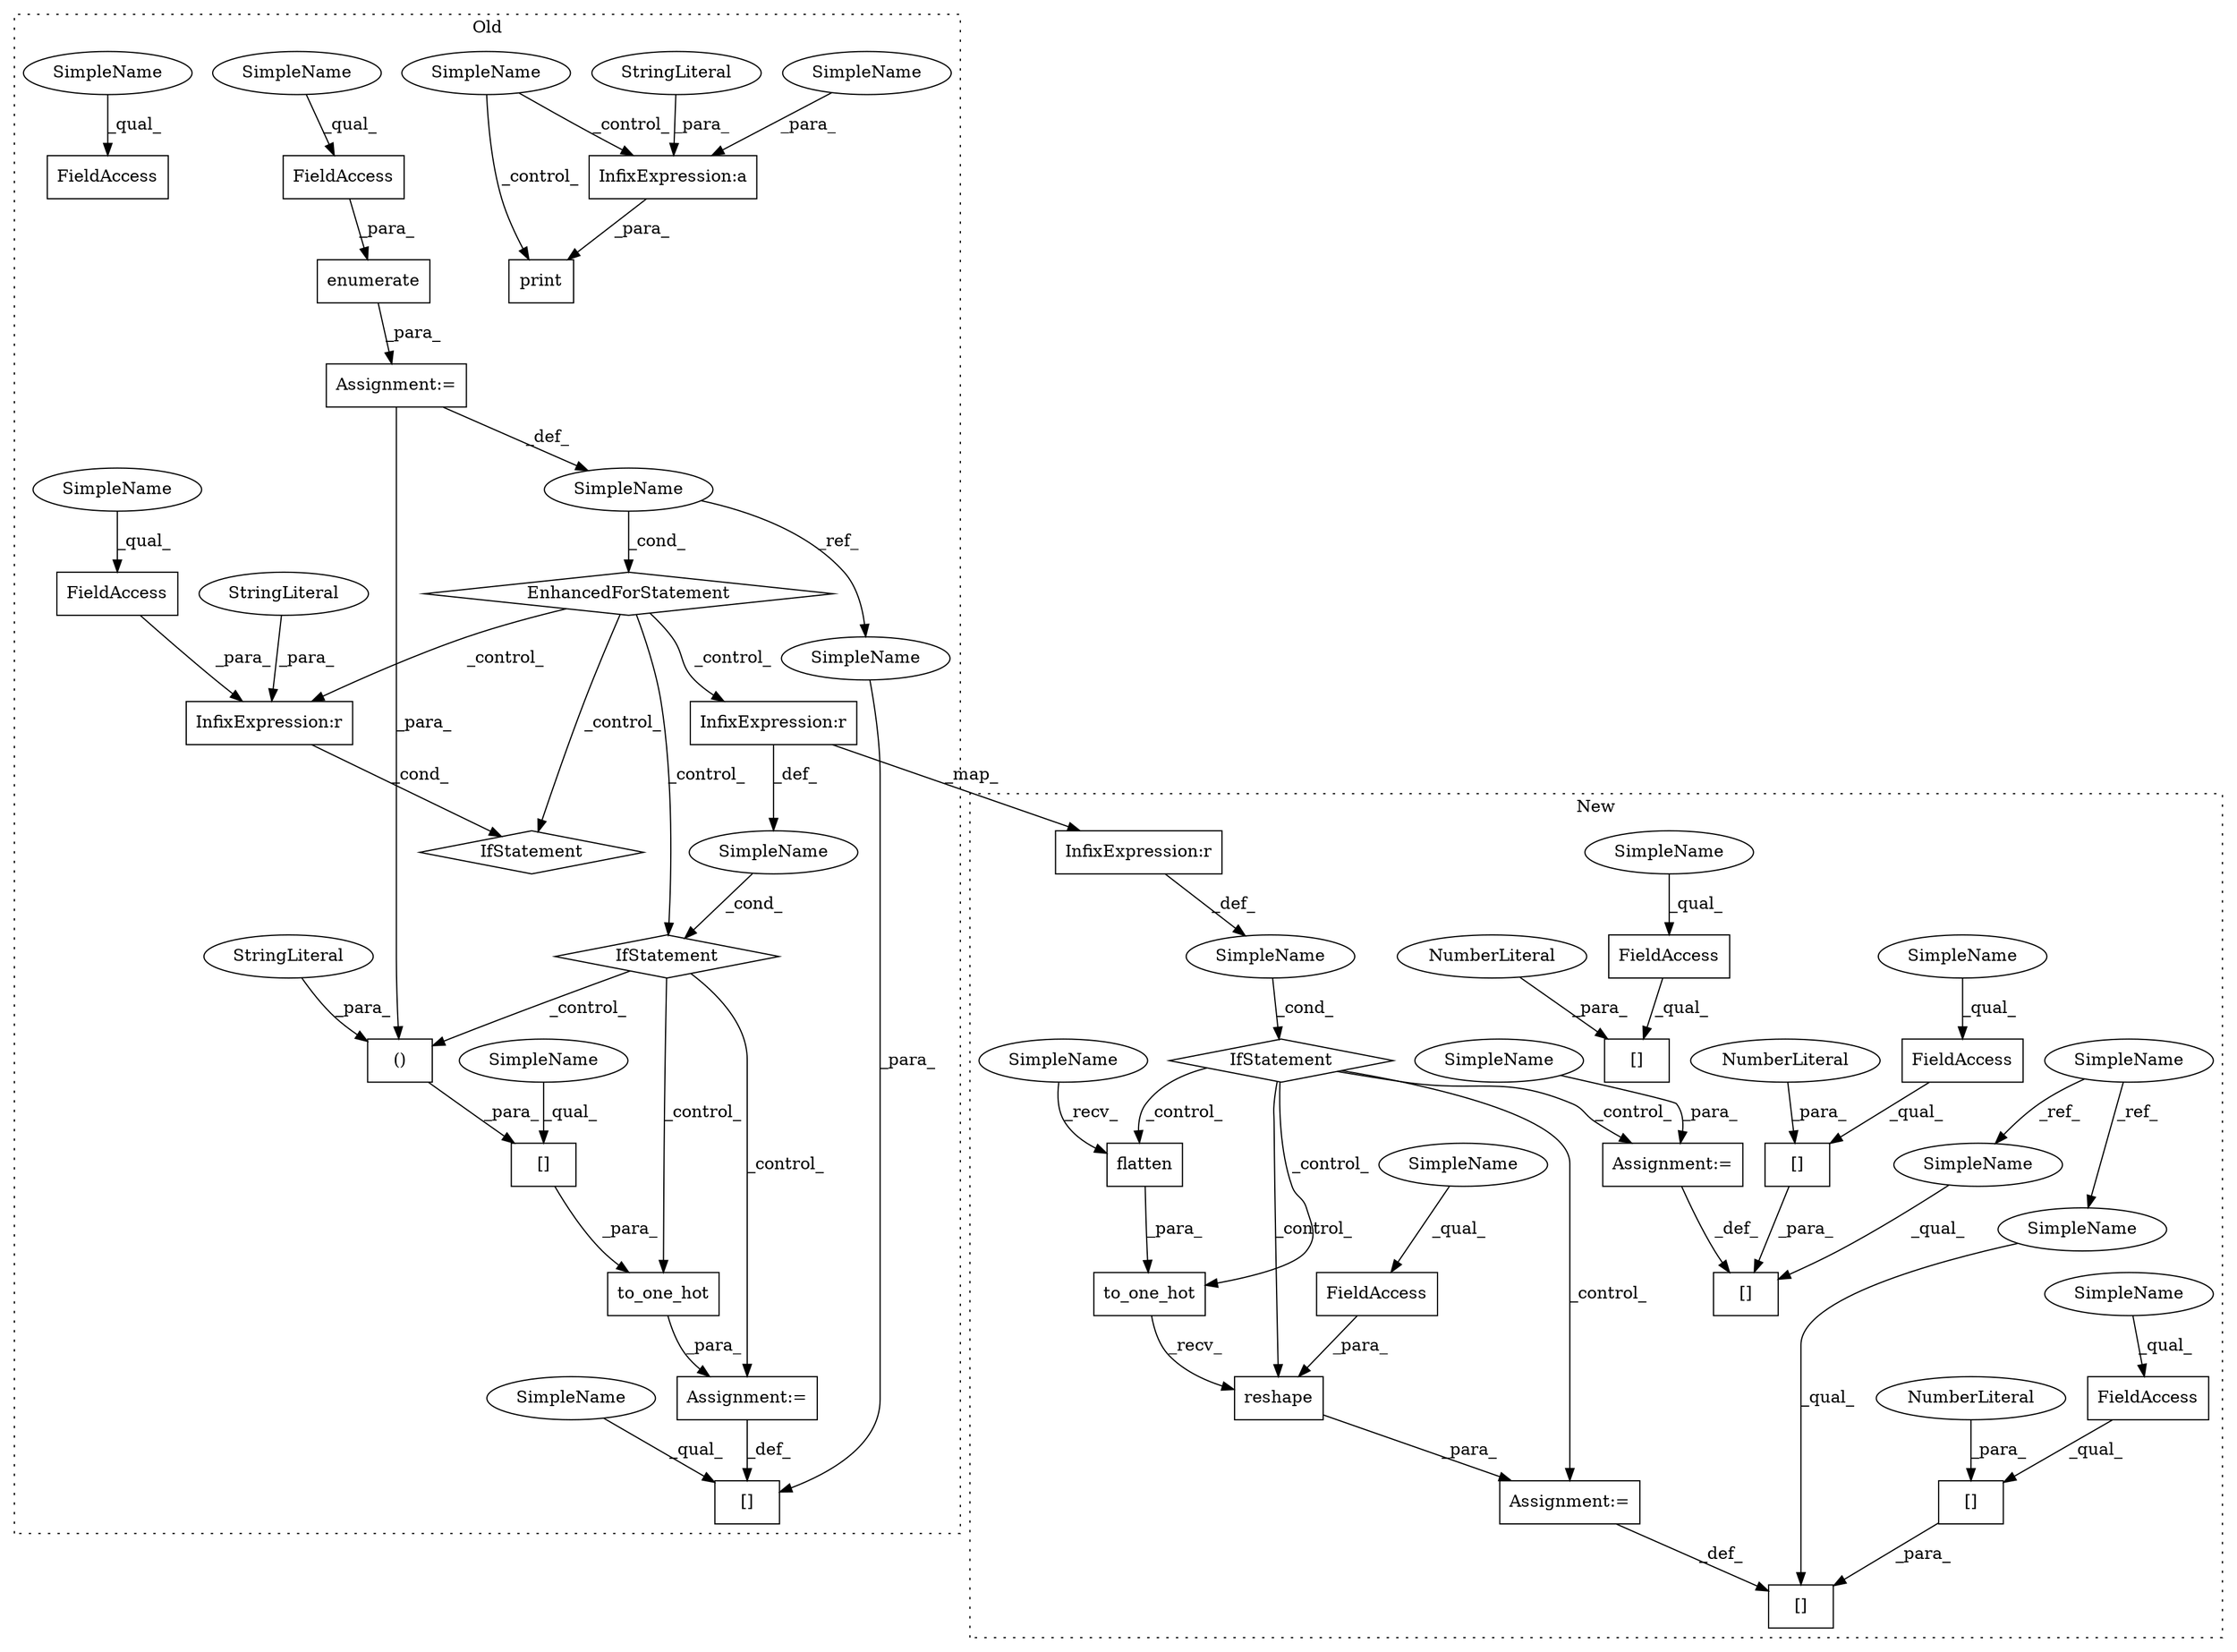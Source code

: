 digraph G {
subgraph cluster0 {
1 [label="enumerate" a="32" s="20954,20978" l="10,1" shape="box"];
3 [label="Assignment:=" a="7" s="20820,20979" l="85,2" shape="box"];
5 [label="EnhancedForStatement" a="70" s="20820,20979" l="85,2" shape="diamond"];
6 [label="Assignment:=" a="7" s="21062" l="1" shape="box"];
7 [label="SimpleName" a="42" s="20946" l="5" shape="ellipse"];
9 [label="FieldAccess" a="22" s="20964" l="14" shape="box"];
10 [label="()" a="106" s="21093" l="34" shape="box"];
11 [label="[]" a="2" s="21074,21127" l="19,2" shape="box"];
16 [label="SimpleName" a="42" s="" l="" shape="ellipse"];
17 [label="[]" a="2" s="21046,21061" l="10,1" shape="box"];
18 [label="StringLiteral" a="45" s="21111" l="16" shape="ellipse"];
22 [label="InfixExpression:r" a="27" s="21171" l="4" shape="box"];
23 [label="StringLiteral" a="45" s="21175" l="12" shape="ellipse"];
27 [label="InfixExpression:r" a="27" s="21008" l="4" shape="box"];
32 [label="FieldAccess" a="22" s="21389" l="12" shape="box"];
35 [label="FieldAccess" a="22" s="21162" l="9" shape="box"];
37 [label="to_one_hot" a="32" s="21063,21129" l="11,1" shape="box"];
38 [label="IfStatement" a="25" s="21158,21187" l="4,2" shape="diamond"];
40 [label="InfixExpression:a" a="27" s="20523" l="3" shape="box"];
41 [label="SimpleName" a="42" s="" l="" shape="ellipse"];
42 [label="print" a="32" s="20498,20531" l="6,1" shape="box"];
43 [label="StringLiteral" a="45" s="20504" l="19" shape="ellipse"];
44 [label="IfStatement" a="25" s="20995,21028" l="4,2" shape="diamond"];
45 [label="SimpleName" a="42" s="21074" l="3" shape="ellipse"];
48 [label="SimpleName" a="42" s="20964" l="4" shape="ellipse"];
49 [label="SimpleName" a="42" s="21389" l="4" shape="ellipse"];
50 [label="SimpleName" a="42" s="21162" l="4" shape="ellipse"];
51 [label="SimpleName" a="42" s="20526" l="5" shape="ellipse"];
58 [label="SimpleName" a="42" s="21056" l="5" shape="ellipse"];
59 [label="SimpleName" a="42" s="21046" l="9" shape="ellipse"];
label = "Old";
style="dotted";
}
subgraph cluster1 {
2 [label="reshape" a="32" s="21178,21216" l="8,1" shape="box"];
4 [label="Assignment:=" a="7" s="21136" l="1" shape="box"];
8 [label="FieldAccess" a="22" s="21189" l="12" shape="box"];
12 [label="[]" a="2" s="21111,21135" l="10,1" shape="box"];
13 [label="SimpleName" a="42" s="" l="" shape="ellipse"];
14 [label="[]" a="2" s="21121,21134" l="12,1" shape="box"];
15 [label="NumberLiteral" a="34" s="21133" l="1" shape="ellipse"];
19 [label="flatten" a="32" s="21152" l="9" shape="box"];
20 [label="SimpleName" a="42" s="21007" l="9" shape="ellipse"];
21 [label="[]" a="2" s="21251,21275" l="10,1" shape="box"];
24 [label="Assignment:=" a="7" s="21276" l="1" shape="box"];
25 [label="[]" a="2" s="21261,21274" l="12,1" shape="box"];
26 [label="NumberLiteral" a="34" s="21273" l="1" shape="ellipse"];
28 [label="InfixExpression:r" a="27" s="21075" l="4" shape="box"];
29 [label="FieldAccess" a="22" s="21351" l="17" shape="box"];
30 [label="[]" a="2" s="21351,21370" l="18,1" shape="box"];
31 [label="NumberLiteral" a="34" s="21369" l="1" shape="ellipse"];
33 [label="FieldAccess" a="22" s="21121" l="11" shape="box"];
34 [label="FieldAccess" a="22" s="21261" l="11" shape="box"];
36 [label="to_one_hot" a="32" s="21137,21176" l="11,1" shape="box"];
39 [label="IfStatement" a="25" s="21062,21095" l="4,2" shape="diamond"];
46 [label="SimpleName" a="42" s="21111" l="9" shape="ellipse"];
47 [label="SimpleName" a="42" s="21251" l="9" shape="ellipse"];
52 [label="SimpleName" a="42" s="21121" l="4" shape="ellipse"];
53 [label="SimpleName" a="42" s="21189" l="4" shape="ellipse"];
54 [label="SimpleName" a="42" s="21351" l="4" shape="ellipse"];
55 [label="SimpleName" a="42" s="21261" l="4" shape="ellipse"];
56 [label="SimpleName" a="42" s="21277" l="3" shape="ellipse"];
57 [label="SimpleName" a="42" s="21148" l="3" shape="ellipse"];
label = "New";
style="dotted";
}
1 -> 3 [label="_para_"];
2 -> 4 [label="_para_"];
3 -> 7 [label="_def_"];
3 -> 10 [label="_para_"];
4 -> 12 [label="_def_"];
5 -> 38 [label="_control_"];
5 -> 27 [label="_control_"];
5 -> 22 [label="_control_"];
5 -> 44 [label="_control_"];
6 -> 17 [label="_def_"];
7 -> 58 [label="_ref_"];
7 -> 5 [label="_cond_"];
8 -> 2 [label="_para_"];
9 -> 1 [label="_para_"];
10 -> 11 [label="_para_"];
11 -> 37 [label="_para_"];
13 -> 39 [label="_cond_"];
14 -> 12 [label="_para_"];
15 -> 14 [label="_para_"];
16 -> 44 [label="_cond_"];
18 -> 10 [label="_para_"];
19 -> 36 [label="_para_"];
20 -> 46 [label="_ref_"];
20 -> 47 [label="_ref_"];
22 -> 38 [label="_cond_"];
23 -> 22 [label="_para_"];
24 -> 21 [label="_def_"];
25 -> 21 [label="_para_"];
26 -> 25 [label="_para_"];
27 -> 16 [label="_def_"];
27 -> 28 [label="_map_"];
28 -> 13 [label="_def_"];
29 -> 30 [label="_qual_"];
31 -> 30 [label="_para_"];
33 -> 14 [label="_qual_"];
34 -> 25 [label="_qual_"];
35 -> 22 [label="_para_"];
36 -> 2 [label="_recv_"];
37 -> 6 [label="_para_"];
39 -> 4 [label="_control_"];
39 -> 36 [label="_control_"];
39 -> 19 [label="_control_"];
39 -> 24 [label="_control_"];
39 -> 2 [label="_control_"];
40 -> 42 [label="_para_"];
41 -> 40 [label="_control_"];
41 -> 42 [label="_control_"];
43 -> 40 [label="_para_"];
44 -> 6 [label="_control_"];
44 -> 37 [label="_control_"];
44 -> 10 [label="_control_"];
45 -> 11 [label="_qual_"];
46 -> 12 [label="_qual_"];
47 -> 21 [label="_qual_"];
48 -> 9 [label="_qual_"];
49 -> 32 [label="_qual_"];
50 -> 35 [label="_qual_"];
51 -> 40 [label="_para_"];
52 -> 33 [label="_qual_"];
53 -> 8 [label="_qual_"];
54 -> 29 [label="_qual_"];
55 -> 34 [label="_qual_"];
56 -> 24 [label="_para_"];
57 -> 19 [label="_recv_"];
58 -> 17 [label="_para_"];
59 -> 17 [label="_qual_"];
}